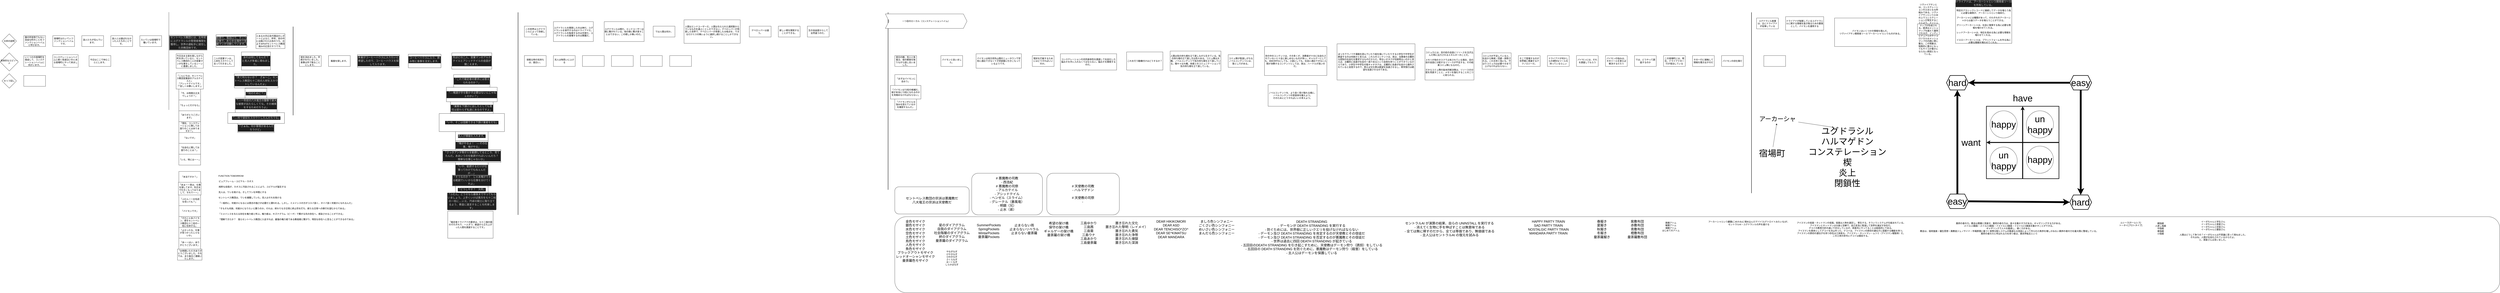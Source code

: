 <mxfile>
    <diagram id="Ex4e78yeorhTX2S8gjIM" name="ページ1">
        <mxGraphModel dx="1698" dy="2420" grid="1" gridSize="10" guides="1" tooltips="1" connect="1" arrows="1" fold="1" page="1" pageScale="1" pageWidth="827" pageHeight="1169" math="0" shadow="0">
            <root>
                <mxCell id="0"/>
                <mxCell id="1" parent="0"/>
                <mxCell id="2" value="いくつかの宿場町を経由して、コンステレーションヘイムに向かいます。" style="whiteSpace=wrap;html=1;" parent="1" vertex="1">
                    <mxGeometry x="160" y="280" width="120" height="60" as="geometry"/>
                </mxCell>
                <mxCell id="3" value="誰の所有物でもない自由な町のことをファンクションヘイムと呼びます。" style="whiteSpace=wrap;html=1;" parent="1" vertex="1">
                    <mxGeometry x="160" y="170" width="120" height="60" as="geometry"/>
                </mxCell>
                <mxCell id="4" value="宿場町はたいていファンクションヘイムです。" style="whiteSpace=wrap;html=1;" parent="1" vertex="1">
                    <mxGeometry x="320" y="170" width="120" height="60" as="geometry"/>
                </mxCell>
                <mxCell id="6" value="浪人たちが住んでいます。" style="whiteSpace=wrap;html=1;" parent="1" vertex="1">
                    <mxGeometry x="480" y="170" width="120" height="60" as="geometry"/>
                </mxCell>
                <mxCell id="7" value="浪人とは選ばれなかった人たちのことです。" style="whiteSpace=wrap;html=1;" parent="1" vertex="1">
                    <mxGeometry x="640" y="170" width="120" height="60" as="geometry"/>
                </mxCell>
                <mxCell id="8" value="たいていは宿場町で働いています。" style="whiteSpace=wrap;html=1;" parent="1" vertex="1">
                    <mxGeometry x="800" y="170" width="120" height="60" as="geometry"/>
                </mxCell>
                <mxCell id="9" value="コンステレーションヘイムに続く街道沿いのとある宿場町にやって来ました。" style="whiteSpace=wrap;html=1;" parent="1" vertex="1">
                    <mxGeometry x="320" y="275" width="140" height="70" as="geometry"/>
                </mxCell>
                <mxCell id="10" value="大枠の説明" style="rhombus;whiteSpace=wrap;html=1;" parent="1" vertex="1">
                    <mxGeometry x="40" y="160" width="80" height="80" as="geometry"/>
                </mxCell>
                <mxCell id="11" value="具体的なエピソード" style="rhombus;whiteSpace=wrap;html=1;" parent="1" vertex="1">
                    <mxGeometry x="30" y="265" width="100" height="100" as="geometry"/>
                </mxCell>
                <mxCell id="12" value="今日はここで休むことにします。" style="whiteSpace=wrap;html=1;" parent="1" vertex="1">
                    <mxGeometry x="520" y="280" width="120" height="60" as="geometry"/>
                </mxCell>
                <mxCell id="13" value="" style="endArrow=none;html=1;" parent="1" edge="1">
                    <mxGeometry width="50" height="50" relative="1" as="geometry">
                        <mxPoint x="960" y="580" as="sourcePoint"/>
                        <mxPoint x="960" y="40" as="targetPoint"/>
                        <Array as="points">
                            <mxPoint x="960" y="410"/>
                        </Array>
                    </mxGeometry>
                </mxCell>
                <mxCell id="14" value="今日泊まる宿を探しながら町を歩いていると、セントベレス教団の二人の営業マンが仕事をしているシーンに遭遇しました。" style="whiteSpace=wrap;html=1;" parent="1" vertex="1">
                    <mxGeometry x="1000" y="270" width="150" height="80" as="geometry"/>
                </mxCell>
                <mxCell id="15" value="セリフ回し" style="rhombus;whiteSpace=wrap;html=1;" parent="1" vertex="1">
                    <mxGeometry x="40" y="380" width="80" height="80" as="geometry"/>
                </mxCell>
                <mxCell id="16" value="「こんにちは、セントベレス教団営業部のアルカテイルと」&lt;br&gt;「アシッドテイルです」&lt;br&gt;「「宜しくお願いします」」" style="whiteSpace=wrap;html=1;" parent="1" vertex="1">
                    <mxGeometry x="1000" y="375" width="150" height="90" as="geometry"/>
                </mxCell>
                <mxCell id="17" value="ピュアフレーム・ユピテル・カオス" style="text;html=1;align=center;verticalAlign=middle;resizable=0;points=[];autosize=1;strokeColor=none;fillColor=none;" parent="1" vertex="1">
                    <mxGeometry x="1220" y="960" width="220" height="30" as="geometry"/>
                </mxCell>
                <mxCell id="18" value="純粋な自我が、カオスに汚染されることにより、ユピテルが誕生する" style="text;html=1;align=center;verticalAlign=middle;resizable=0;points=[];autosize=1;strokeColor=none;fillColor=none;" parent="1" vertex="1">
                    <mxGeometry x="1220" y="990" width="400" height="30" as="geometry"/>
                </mxCell>
                <mxCell id="19" value="克人は、ワシを助ける。そしてワシを仲間にする" style="text;html=1;align=center;verticalAlign=middle;resizable=0;points=[];autosize=1;strokeColor=none;fillColor=none;" parent="1" vertex="1">
                    <mxGeometry x="1220" y="1020" width="290" height="30" as="geometry"/>
                </mxCell>
                <mxCell id="20" value="セントレベス教団は、ワシを捕獲していた。克人はそれを助ける" style="text;html=1;align=center;verticalAlign=middle;resizable=0;points=[];autosize=1;strokeColor=none;fillColor=none;" parent="1" vertex="1">
                    <mxGeometry x="1222" y="1050" width="370" height="30" as="geometry"/>
                </mxCell>
                <mxCell id="21" value="FUNCTION TOMORROW" style="text;html=1;align=center;verticalAlign=middle;resizable=0;points=[];autosize=1;strokeColor=none;fillColor=none;" parent="1" vertex="1">
                    <mxGeometry x="1222" y="930" width="160" height="30" as="geometry"/>
                </mxCell>
                <mxCell id="22" value="&lt;div style=&quot;color: rgb(204, 204, 204); background-color: rgb(31, 31, 31); font-family: Consolas, &amp;quot;Courier New&amp;quot;, monospace; font-size: 14px; line-height: 19px;&quot;&gt;セントベレス教団とは、五年前にユグドラシルの管理者権限を獲得し、世界の運転手に就任した宗教団体です。&lt;/div&gt;" style="whiteSpace=wrap;html=1;" parent="1" vertex="1">
                    <mxGeometry x="962.5" y="167.5" width="207.5" height="82.5" as="geometry"/>
                </mxCell>
                <mxCell id="23" value="&lt;span style=&quot;background-color: rgb(31, 31, 31); color: rgb(204, 204, 204); font-family: Consolas, &amp;quot;Courier New&amp;quot;, monospace; font-size: 14px;&quot;&gt;街頭で、電話口で、ネット記事で、あらゆる場所で営業マンが活動しています。&lt;/span&gt;" style="whiteSpace=wrap;html=1;" parent="1" vertex="1">
                    <mxGeometry x="1220" y="165" width="170" height="70" as="geometry"/>
                </mxCell>
                <mxCell id="24" value="とある大手広告代理店のレポートによると、昨年、世の中に出稿された広告のうち、およそ30%がセントベレス教団絡みの広告だそうです。" style="whiteSpace=wrap;html=1;" parent="1" vertex="1">
                    <mxGeometry x="1440" y="158.75" width="160" height="82.5" as="geometry"/>
                </mxCell>
                <mxCell id="25" value="二人の営業マンは、人材をスカウトして去って行きました。" style="whiteSpace=wrap;html=1;" parent="1" vertex="1">
                    <mxGeometry x="1201" y="280" width="120" height="60" as="geometry"/>
                </mxCell>
                <mxCell id="26" value="「今、お時間大丈夫でしょうか？」" style="whiteSpace=wrap;html=1;" parent="1" vertex="1">
                    <mxGeometry x="1015" y="465" width="120" height="60" as="geometry"/>
                </mxCell>
                <mxCell id="27" value="「ありがとうございます」" style="whiteSpace=wrap;html=1;" parent="1" vertex="1">
                    <mxGeometry x="1015" y="585" width="120" height="60" as="geometry"/>
                </mxCell>
                <mxCell id="28" value="「現在、コンステレーションに関してお困りのことはありますか？」" style="whiteSpace=wrap;html=1;" parent="1" vertex="1">
                    <mxGeometry x="1015" y="645" width="120" height="60" as="geometry"/>
                </mxCell>
                <mxCell id="29" value="「ないです」" style="whiteSpace=wrap;html=1;" parent="1" vertex="1">
                    <mxGeometry x="1015" y="705" width="120" height="60" as="geometry"/>
                </mxCell>
                <mxCell id="30" value="「社会化に関してお困りのことは？」" style="whiteSpace=wrap;html=1;" parent="1" vertex="1">
                    <mxGeometry x="1015" y="765" width="120" height="60" as="geometry"/>
                </mxCell>
                <mxCell id="31" value="「ちょっとだけなら」" style="whiteSpace=wrap;html=1;" parent="1" vertex="1">
                    <mxGeometry x="1015" y="525" width="120" height="60" as="geometry"/>
                </mxCell>
                <mxCell id="32" value="「いえ、特にはーー」" style="whiteSpace=wrap;html=1;" parent="1" vertex="1">
                    <mxGeometry x="1015" y="825" width="120" height="60" as="geometry"/>
                </mxCell>
                <mxCell id="33" value="「本当ですか？」" style="whiteSpace=wrap;html=1;" parent="1" vertex="1">
                    <mxGeometry x="1015" y="920" width="120" height="60" as="geometry"/>
                </mxCell>
                <mxCell id="34" value="「あぁーー実は、仕事を探してます。先日まで引きこもっておりまして、それでーー」" style="whiteSpace=wrap;html=1;" parent="1" vertex="1">
                    <mxGeometry x="1012.5" y="980" width="125" height="70" as="geometry"/>
                </mxCell>
                <mxCell id="35" value="「ふむんーーお名前を伺っても？」" style="whiteSpace=wrap;html=1;" parent="1" vertex="1">
                    <mxGeometry x="1015" y="1050" width="120" height="60" as="geometry"/>
                </mxCell>
                <mxCell id="36" value="「パイモンです」" style="whiteSpace=wrap;html=1;" parent="1" vertex="1">
                    <mxGeometry x="1015" y="1109" width="120" height="60" as="geometry"/>
                </mxCell>
                <mxCell id="37" value="「それじゃあパイモン、君をセントベレス教団七十二柱の一柱に任命する」" style="whiteSpace=wrap;html=1;" parent="1" vertex="1">
                    <mxGeometry x="1015" y="1169" width="120" height="60" as="geometry"/>
                </mxCell>
                <mxCell id="38" value="「よかったな、仕事が見つかったじゃないか」" style="whiteSpace=wrap;html=1;" parent="1" vertex="1">
                    <mxGeometry x="1015" y="1229" width="120" height="60" as="geometry"/>
                </mxCell>
                <mxCell id="39" value="「あーーはい、ありがとうございます」" style="whiteSpace=wrap;html=1;" parent="1" vertex="1">
                    <mxGeometry x="1015" y="1289" width="120" height="60" as="geometry"/>
                </mxCell>
                <mxCell id="40" value="「お時間いただきありがとうございました。それでは、また後日ご連絡いたします」" style="whiteSpace=wrap;html=1;" parent="1" vertex="1">
                    <mxGeometry x="1007.5" y="1349" width="135" height="61" as="geometry"/>
                </mxCell>
                <mxCell id="42" value="" style="line;strokeWidth=2;direction=south;html=1;" parent="1" vertex="1">
                    <mxGeometry x="1640" y="120" width="10" height="490" as="geometry"/>
                </mxCell>
                <mxCell id="44" value="宿を決めました。手続きを行いました。食事は外で取ることにします。" style="whiteSpace=wrap;html=1;" parent="1" vertex="1">
                    <mxGeometry x="1680" y="280" width="120" height="60" as="geometry"/>
                </mxCell>
                <mxCell id="45" value="「一般的に、何者かになるには意志の強さが必要だと謂われる。しかし、ミメイシスの方がコスパ良く、タイパ良く何者かになれるんだ」" style="text;html=1;align=center;verticalAlign=middle;resizable=0;points=[];autosize=1;strokeColor=none;fillColor=none;" parent="1" vertex="1">
                    <mxGeometry x="1220" y="1080" width="770" height="30" as="geometry"/>
                </mxCell>
                <mxCell id="46" value="「そもそも何故、何者かになりたいと願うのか。それは、終わりなき日常に終止符を打ち、新たな日常への移行を望むからである」" style="text;html=1;align=center;verticalAlign=middle;resizable=0;points=[];autosize=1;strokeColor=none;fillColor=none;" parent="1" vertex="1">
                    <mxGeometry x="1220" y="1110" width="730" height="30" as="geometry"/>
                </mxCell>
                <mxCell id="47" value="「ミメイシスを与える存在を権力者と呼ぶ。権力者は、キズナグラム（ビーチ）で繋がる先の存在へ、感染させることができる」" style="text;html=1;align=center;verticalAlign=middle;resizable=0;points=[];autosize=1;strokeColor=none;fillColor=none;" parent="1" vertex="1">
                    <mxGeometry x="1220" y="1140" width="720" height="30" as="geometry"/>
                </mxCell>
                <mxCell id="48" value="「理解できたか？　我らセントベレス教団に入会すれば、最強の権力者である教祖様と繋がり、特別な存在へと至ることができるのである」" style="text;html=1;align=center;verticalAlign=middle;resizable=0;points=[];autosize=1;strokeColor=none;fillColor=none;" parent="1" vertex="1">
                    <mxGeometry x="1220" y="1170" width="780" height="30" as="geometry"/>
                </mxCell>
                <mxCell id="49" value="飯屋を探します。" style="whiteSpace=wrap;html=1;" parent="1" vertex="1">
                    <mxGeometry x="1840" y="280" width="120" height="60" as="geometry"/>
                </mxCell>
                <mxCell id="50" value="" style="whiteSpace=wrap;html=1;" parent="1" vertex="1">
                    <mxGeometry x="160" y="390" width="120" height="60" as="geometry"/>
                </mxCell>
                <mxCell id="51" value="&lt;div style=&quot;color: rgb(204, 204, 204); background-color: rgb(31, 31, 31); font-family: Consolas, &amp;quot;Courier New&amp;quot;, monospace; font-size: 14px; line-height: 19px;&quot;&gt;朱雀がコーヒーハウスに入りたいと希望したので、コーヒーハウスを探して入ります。&lt;/div&gt;" style="whiteSpace=wrap;html=1;" parent="1" vertex="1">
                    <mxGeometry x="2000" y="275" width="230" height="70" as="geometry"/>
                </mxCell>
                <mxCell id="53" value="「裁定者ドライアドの要求は、七十二個の国のそれぞれで、一人ずつ、絶望から立ち上がった人間を調達することです」" style="whiteSpace=wrap;html=1;" parent="1" vertex="1">
                    <mxGeometry x="2497.5" y="1139" width="250" height="150" as="geometry"/>
                </mxCell>
                <mxCell id="54" value="&lt;div style=&quot;color: rgb(204, 204, 204); background-color: rgb(31, 31, 31); font-family: Consolas, &amp;quot;Courier New&amp;quot;, monospace; font-size: 14px; line-height: 19px;&quot;&gt;あれは何してるんだ？　と克人が朱雀に尋ねました。&lt;/div&gt;" style="whiteSpace=wrap;html=1;" parent="1" vertex="1">
                    <mxGeometry x="1360" y="260" width="160" height="100" as="geometry"/>
                </mxCell>
                <mxCell id="55" value="&lt;div style=&quot;color: rgb(204, 204, 204); background-color: rgb(31, 31, 31); font-family: Consolas, &amp;quot;Courier New&amp;quot;, monospace; font-size: 14px; line-height: 19px;&quot;&gt;「見て判らないか？　ざぁ～こ。セントベレス教団七十二柱の人材をスカウトしているんだよ」&lt;/div&gt;" style="whiteSpace=wrap;html=1;" parent="1" vertex="1">
                    <mxGeometry x="1321" y="381.25" width="240" height="77.5" as="geometry"/>
                </mxCell>
                <mxCell id="56" value="&lt;div style=&quot;color: rgb(204, 204, 204); background-color: rgb(31, 31, 31); font-family: Consolas, &amp;quot;Courier New&amp;quot;, monospace; font-size: 14px; line-height: 19px;&quot;&gt;「何のために？」&lt;/div&gt;" style="whiteSpace=wrap;html=1;" parent="1" vertex="1">
                    <mxGeometry x="1380" y="460" width="120" height="60" as="geometry"/>
                </mxCell>
                <mxCell id="57" value="&#10;&lt;div style=&quot;color: rgb(204, 204, 204); background-color: rgb(31, 31, 31); font-family: Consolas, &amp;quot;Courier New&amp;quot;, monospace; font-weight: normal; font-size: 14px; line-height: 19px;&quot;&gt;&lt;div&gt;&lt;span style=&quot;color: #cccccc;&quot;&gt;「――一年前の八大竜王の襲撃で甚大な被害が出たらしくてな。その補填をするためだろうよ」&lt;/span&gt;&lt;/div&gt;&lt;/div&gt;&#10;&#10;" style="whiteSpace=wrap;html=1;" parent="1" vertex="1">
                    <mxGeometry x="1326" y="515" width="230" height="80" as="geometry"/>
                </mxCell>
                <mxCell id="58" value="&lt;div style=&quot;color: rgb(204, 204, 204); background-color: rgb(31, 31, 31); font-family: Consolas, &amp;quot;Courier New&amp;quot;, monospace; font-size: 14px; line-height: 19px;&quot;&gt;「――何で彼奴をスカウトしたんだろうな」&lt;/div&gt;" style="whiteSpace=wrap;html=1;" parent="1" vertex="1">
                    <mxGeometry x="1284.75" y="595" width="312.5" height="60" as="geometry"/>
                </mxCell>
                <mxCell id="59" value="&lt;div style=&quot;color: rgb(204, 204, 204); background-color: rgb(31, 31, 31); font-family: Consolas, &amp;quot;Courier New&amp;quot;, monospace; font-size: 14px; line-height: 19px;&quot;&gt;「さぁね。何か事情があるんだろうけど」&lt;/div&gt;" style="whiteSpace=wrap;html=1;" parent="1" vertex="1">
                    <mxGeometry x="1340" y="655" width="200" height="50" as="geometry"/>
                </mxCell>
                <mxCell id="60" value="&#10;&lt;div style=&quot;color: rgb(204, 204, 204); background-color: rgb(31, 31, 31); font-family: Consolas, &amp;quot;Courier New&amp;quot;, monospace; font-weight: normal; font-size: 14px; line-height: 19px;&quot;&gt;&lt;div&gt;&lt;span style=&quot;color: #cccccc;&quot;&gt;コーヒーハウスに入り、飲み物と食事を注文します。&lt;/span&gt;&lt;/div&gt;&lt;/div&gt;&#10;&#10;" style="whiteSpace=wrap;html=1;" parent="1" vertex="1">
                    <mxGeometry x="2280" y="272.5" width="180" height="75" as="geometry"/>
                </mxCell>
                <mxCell id="61" value="&lt;div style=&quot;color: rgb(204, 204, 204); background-color: rgb(31, 31, 31); font-family: Consolas, &amp;quot;Courier New&amp;quot;, monospace; font-size: 14px; line-height: 19px;&quot;&gt;先ほどの二人、営業マンのアルカテイルとアシッドテイルの会話が聞こえます。&lt;/div&gt;" style="whiteSpace=wrap;html=1;" parent="1" vertex="1">
                    <mxGeometry x="2520" y="265" width="220" height="90" as="geometry"/>
                </mxCell>
                <mxCell id="62" value="&lt;div style=&quot;color: rgb(204, 204, 204); background-color: rgb(31, 31, 31); font-family: Consolas, &amp;quot;Courier New&amp;quot;, monospace; font-size: 14px; line-height: 19px;&quot;&gt;「これで裁定者の要求には答えられるのか？」&lt;/div&gt;" style="whiteSpace=wrap;html=1;" parent="1" vertex="1">
                    <mxGeometry x="2530" y="385" width="200" height="70" as="geometry"/>
                </mxCell>
                <mxCell id="63" value="&lt;div style=&quot;color: rgb(204, 204, 204); background-color: rgb(31, 31, 31); font-family: Consolas, &amp;quot;Courier New&amp;quot;, monospace; font-size: 14px; line-height: 19px;&quot;&gt;「――俺達が手を動かす必要はないんじゃねぇのかい？」&lt;/div&gt;" style="whiteSpace=wrap;html=1;" parent="1" vertex="1">
                    <mxGeometry x="2490" y="455" width="280" height="80" as="geometry"/>
                </mxCell>
                <mxCell id="64" value="&lt;div style=&quot;color: rgb(204, 204, 204); background-color: rgb(31, 31, 31); font-family: Consolas, &amp;quot;Courier New&amp;quot;, monospace; font-size: 14px; line-height: 19px;&quot;&gt;「業務を下請けに出したとしても責任は変わらず私達にあるのですよ」&lt;/div&gt;" style="whiteSpace=wrap;html=1;" parent="1" vertex="1">
                    <mxGeometry x="2512.5" y="535" width="235" height="70" as="geometry"/>
                </mxCell>
                <mxCell id="65" value="&lt;div style=&quot;color: rgb(204, 204, 204); background-color: rgb(31, 31, 31); font-family: Consolas, &amp;quot;Courier New&amp;quot;, monospace; font-size: 14px; line-height: 19px;&quot;&gt;「いや、そこは信頼できる下請け業者をだな」&lt;/div&gt;" style="whiteSpace=wrap;html=1;" parent="1" vertex="1">
                    <mxGeometry x="2450" y="600" width="360" height="100" as="geometry"/>
                </mxCell>
                <mxCell id="66" value="&lt;div style=&quot;color: rgb(204, 204, 204); background-color: rgb(31, 31, 31); font-family: Consolas, &amp;quot;Courier New&amp;quot;, monospace; font-size: 14px; line-height: 19px;&quot;&gt;克人が横槍を入れます。&lt;/div&gt;" style="whiteSpace=wrap;html=1;" parent="1" vertex="1">
                    <mxGeometry x="2540" y="700" width="180" height="50" as="geometry"/>
                </mxCell>
                <mxCell id="67" value="&lt;div style=&quot;color: rgb(204, 204, 204); background-color: rgb(31, 31, 31); font-family: Consolas, &amp;quot;Courier New&amp;quot;, monospace; font-size: 14px; line-height: 19px;&quot;&gt;「俺がやるよ！　――その仕事、俺がやる」&lt;/div&gt;" style="whiteSpace=wrap;html=1;" parent="1" vertex="1">
                    <mxGeometry x="2540" y="750" width="180" height="50" as="geometry"/>
                </mxCell>
                <mxCell id="68" value="&lt;div style=&quot;color: rgb(204, 204, 204); background-color: rgb(31, 31, 31); font-family: Consolas, &amp;quot;Courier New&amp;quot;, monospace; font-size: 14px; line-height: 19px;&quot;&gt;「さっきアンタ等が人を勧誘してるところ、見てたんだ。ああいうのを勧誘すればいいんだろ？　簡単な仕事じゃないか」&lt;/div&gt;" style="whiteSpace=wrap;html=1;" parent="1" vertex="1">
                    <mxGeometry x="2470" y="800" width="320" height="70" as="geometry"/>
                </mxCell>
                <mxCell id="69" value="&lt;br&gt;&lt;div style=&quot;color: rgb(204, 204, 204); background-color: rgb(31, 31, 31); font-family: Consolas, &amp;quot;Courier New&amp;quot;, monospace; font-weight: normal; font-size: 14px; line-height: 19px;&quot;&gt;&lt;div&gt;&lt;span style=&quot;color: #cccccc;&quot;&gt;「いや、勧誘するだけが仕事ってわけでもねぇんだが……」&lt;/span&gt;&lt;/div&gt;&lt;/div&gt;" style="whiteSpace=wrap;html=1;" parent="1" vertex="1">
                    <mxGeometry x="2540" y="870" width="180" height="70" as="geometry"/>
                </mxCell>
                <mxCell id="70" value="&lt;div style=&quot;color: rgb(204, 204, 204); background-color: rgb(31, 31, 31); font-family: Consolas, &amp;quot;Courier New&amp;quot;, monospace; font-size: 14px; line-height: 19px;&quot;&gt;「そうなのか？　じゃあ俺ができる範囲でいいから仕事を分けてくれよ」&lt;/div&gt;" style="whiteSpace=wrap;html=1;" parent="1" vertex="1">
                    <mxGeometry x="2522.5" y="940" width="215" height="60" as="geometry"/>
                </mxCell>
                <mxCell id="71" value="&lt;div style=&quot;color: rgb(204, 204, 204); background-color: rgb(31, 31, 31); font-family: Consolas, &amp;quot;Courier New&amp;quot;, monospace; font-size: 14px; line-height: 19px;&quot;&gt;「どうしやす？　大将」&lt;/div&gt;" style="whiteSpace=wrap;html=1;" parent="1" vertex="1">
                    <mxGeometry x="2540" y="1000" width="180" height="40" as="geometry"/>
                </mxCell>
                <mxCell id="72" value="&lt;div style=&quot;color: rgb(204, 204, 204); background-color: rgb(31, 31, 31); font-family: Consolas, &amp;quot;Courier New&amp;quot;, monospace; font-size: 14px; line-height: 19px;&quot;&gt;「ふむん。どうせなら最後までやってもらいましょう。上手くいけば貴方を七十二柱の一柱に……いえ、円卓の騎士に取り立てるよう、教皇に進言することを約束します」&lt;/div&gt;" style="whiteSpace=wrap;html=1;" parent="1" vertex="1">
                    <mxGeometry x="2495" y="1040" width="270" height="90" as="geometry"/>
                </mxCell>
                <mxCell id="74" value="" style="line;strokeWidth=2;direction=south;html=1;" parent="1" vertex="1">
                    <mxGeometry x="2880" y="41.25" width="10" height="1118.75" as="geometry"/>
                </mxCell>
                <mxCell id="75" value="翌日の朝、克人と朱雀は、宿の朝食を取りながら話し合いました。" style="whiteSpace=wrap;html=1;" parent="1" vertex="1">
                    <mxGeometry x="4962" y="280" width="120" height="60" as="geometry"/>
                </mxCell>
                <mxCell id="76" value="ユグドラシルを開発したのは神だ。ユグドラシルを保守するのはドライアドだ。ユグドラシルを監視するのは天使だ。ユグドラシルを破壊するのは悪魔だ。" style="whiteSpace=wrap;html=1;" parent="1" vertex="1">
                    <mxGeometry x="3080" y="92.5" width="220" height="110" as="geometry"/>
                </mxCell>
                <mxCell id="77" value="この世界はユグドラシルによって存続している。" style="whiteSpace=wrap;html=1;" parent="1" vertex="1">
                    <mxGeometry x="2920" y="117.5" width="120" height="60" as="geometry"/>
                </mxCell>
                <mxCell id="78" value="夜眠る時の気持ちは、面白い。" style="whiteSpace=wrap;html=1;" parent="1" vertex="1">
                    <mxGeometry x="2920" y="280" width="120" height="60" as="geometry"/>
                </mxCell>
                <mxCell id="81" value="" style="line;strokeWidth=2;direction=south;html=1;" parent="1" vertex="1">
                    <mxGeometry x="4920" y="41.25" width="10" height="980" as="geometry"/>
                </mxCell>
                <mxCell id="82" value="では人間は何か。" style="whiteSpace=wrap;html=1;" parent="1" vertex="1">
                    <mxGeometry x="3630" y="117.5" width="120" height="60" as="geometry"/>
                </mxCell>
                <mxCell id="83" value="人間はエンドユーザーだ。人間は与えられた選択肢からマシなものを選ぶことしかできない。デベロッパーが用意した世界で、デベロッパーが用意した分岐点を、できるだけミスの無いように選択し続けることしかできない。" style="whiteSpace=wrap;html=1;" parent="1" vertex="1">
                    <mxGeometry x="3800" y="82.5" width="310" height="130" as="geometry"/>
                </mxCell>
                <mxCell id="84" value="ユグドラシルは楔だ。エンドユーザーは楔に繋がれている。他の楔に繋ぎ直すことはできない。この楔しか無いのだ。" style="whiteSpace=wrap;html=1;" parent="1" vertex="1">
                    <mxGeometry x="3360" y="92.5" width="220" height="110" as="geometry"/>
                </mxCell>
                <mxCell id="85" value="デベロッパーは違う。" style="whiteSpace=wrap;html=1;" parent="1" vertex="1">
                    <mxGeometry x="4160" y="117.5" width="120" height="60" as="geometry"/>
                </mxCell>
                <mxCell id="86" value="新しい楔を開発することができる。" style="whiteSpace=wrap;html=1;" parent="1" vertex="1">
                    <mxGeometry x="4320" y="117.5" width="120" height="60" as="geometry"/>
                </mxCell>
                <mxCell id="87" value="生の自由度からして全然違うのだ。" style="whiteSpace=wrap;html=1;" parent="1" vertex="1">
                    <mxGeometry x="4480" y="117.5" width="120" height="60" as="geometry"/>
                </mxCell>
                <mxCell id="88" value="" style="rounded=1;whiteSpace=wrap;html=1;" parent="1" vertex="1">
                    <mxGeometry x="4962" y="1170" width="8848" height="420" as="geometry"/>
                </mxCell>
                <mxCell id="89" value="金色モザイク&lt;br&gt;銀色モザイク&lt;br&gt;水色モザイク&lt;br&gt;空色モザイク&lt;br&gt;土色モザイク&lt;br&gt;鳥色モザイク&lt;br&gt;人色モザイク&lt;br&gt;魚色モザイク&lt;br&gt;ブラックアウトモザイク&lt;br&gt;レッドオーシャンモザイク&lt;br&gt;曼荼羅色モザイク" style="text;html=1;align=center;verticalAlign=middle;resizable=0;points=[];autosize=1;strokeColor=none;fillColor=none;fontSize=18;" parent="1" vertex="1">
                    <mxGeometry x="4955" y="1180" width="240" height="250" as="geometry"/>
                </mxCell>
                <mxCell id="90" value="星のダイアグラム&lt;br&gt;自我のダイアグラム&lt;br&gt;社会階層のダイアグラム&lt;br&gt;絆のダイアグラム&lt;br&gt;曼荼羅のダイアグラム" style="text;html=1;align=center;verticalAlign=middle;resizable=0;points=[];autosize=1;strokeColor=none;fillColor=none;fontSize=18;" parent="1" vertex="1">
                    <mxGeometry x="5166" y="1200" width="220" height="120" as="geometry"/>
                </mxCell>
                <mxCell id="91" value="SummerPockets&lt;br&gt;SpringPockets&lt;br&gt;WintarPockets&lt;br&gt;曼荼羅Pockets" style="text;html=1;align=center;verticalAlign=middle;resizable=0;points=[];autosize=1;strokeColor=none;fillColor=none;fontSize=18;" parent="1" vertex="1">
                    <mxGeometry x="5400" y="1200" width="160" height="100" as="geometry"/>
                </mxCell>
                <mxCell id="92" value="止まらない雨&lt;br&gt;止まらないリベラル&lt;br&gt;止まらない曼荼羅" style="text;html=1;align=center;verticalAlign=middle;resizable=0;points=[];autosize=1;strokeColor=none;fillColor=none;fontSize=18;" parent="1" vertex="1">
                    <mxGeometry x="5580" y="1200" width="190" height="80" as="geometry"/>
                </mxCell>
                <mxCell id="93" value="希望の架け橋&lt;br&gt;保守の架け橋&lt;br&gt;ギャルゲーの架け橋&lt;br&gt;曼荼羅の架け橋" style="text;html=1;align=center;verticalAlign=middle;resizable=0;points=[];autosize=1;strokeColor=none;fillColor=none;fontSize=18;" parent="1" vertex="1">
                    <mxGeometry x="5770" y="1190" width="190" height="100" as="geometry"/>
                </mxCell>
                <mxCell id="94" value="三島ゆかり&lt;br&gt;三島茜&lt;br&gt;三島葵&lt;br&gt;三島ウナ&lt;br&gt;三島あかり&lt;br&gt;三島曼荼羅" style="text;html=1;align=center;verticalAlign=middle;resizable=0;points=[];autosize=1;strokeColor=none;fillColor=none;fontSize=18;" parent="1" vertex="1">
                    <mxGeometry x="5975" y="1190" width="110" height="140" as="geometry"/>
                </mxCell>
                <mxCell id="95" value="置き忘れた文化&lt;br&gt;置き忘れた黎明（レイメイ）&lt;br&gt;置き忘れた勇気&lt;br&gt;置き忘れた浄幣&lt;br&gt;置き忘れた煉獄&lt;br&gt;置き忘れた深淵" style="text;html=1;align=center;verticalAlign=middle;resizable=0;points=[];autosize=1;strokeColor=none;fillColor=none;fontSize=18;" parent="1" vertex="1">
                    <mxGeometry x="6110" y="1190" width="260" height="140" as="geometry"/>
                </mxCell>
                <mxCell id="96" value="DEAR HIKIKOMORI&lt;br&gt;DEAR ASD&lt;br&gt;DEAR TENCHISO^ZO^&lt;br&gt;DEAR SE^KIMATSU&lt;br&gt;DEAR MANDARA" style="text;html=1;align=center;verticalAlign=middle;resizable=0;points=[];autosize=1;strokeColor=none;fillColor=none;fontSize=18;" parent="1" vertex="1">
                    <mxGeometry x="6380" y="1180" width="210" height="120" as="geometry"/>
                </mxCell>
                <mxCell id="97" value="ましろ色シンフォニー&lt;br&gt;ごくさい色シンフォニー&lt;br&gt;めいさい色シンフォニー&lt;br&gt;まんだら色シンフォニー" style="text;html=1;align=center;verticalAlign=middle;resizable=0;points=[];autosize=1;strokeColor=none;fillColor=none;fontSize=18;" parent="1" vertex="1">
                    <mxGeometry x="6626" y="1180" width="220" height="100" as="geometry"/>
                </mxCell>
                <mxCell id="98" value="DEATH STRANDING&lt;br&gt;- デーモンが DEATH STRANDING を実行する&lt;br&gt;- 防ぐためには、世界樹に正しいクエリを投げなければならない&lt;br&gt;- デーモン及び DEATH STRANDING を肯定するのが天使教とその信徒だ&lt;br&gt;- デーモン及び DEATH STRANDING を否定するのが悪魔教とその信徒だ&lt;br&gt;- 世界は過去に四回 DEATH STRANDING が起きている&lt;br&gt;- 五回目のDEATH STRANDING を引き起こすために、天使教はデーモン狩り（誘拐）をしている&lt;br&gt;- 五回目の DEATH STRANDING を防ぐために、悪魔教はデーモン狩り（殺害）をしている&lt;br&gt;- 主人公はデーモンを保護している" style="text;html=1;align=center;verticalAlign=middle;resizable=0;points=[];autosize=1;strokeColor=none;fillColor=none;fontSize=18;" parent="1" vertex="1">
                    <mxGeometry x="6860" y="1180" width="800" height="210" as="geometry"/>
                </mxCell>
                <mxCell id="99" value="セントラルAI が演算の結果、自らの UNINSTALL を実行する&lt;br&gt;- 消えてく生物に手を伸ばすことは無意味である&lt;br&gt;- 全ては無に帰すのだから、全ては等価であり、無価値である&lt;br&gt;- 主人公はセントラルAI の復元を試みる" style="text;html=1;align=center;verticalAlign=middle;resizable=0;points=[];autosize=1;strokeColor=none;fillColor=none;fontSize=18;" parent="1" vertex="1">
                    <mxGeometry x="7760" y="1190" width="520" height="100" as="geometry"/>
                </mxCell>
                <mxCell id="100" value="セントベレス教団の宗派は悪魔教だ&lt;br&gt;八大竜王の宗派は天使教だ" style="rounded=1;whiteSpace=wrap;html=1;fontSize=18;" parent="1" vertex="1">
                    <mxGeometry x="4962" y="1005" width="410" height="150" as="geometry"/>
                </mxCell>
                <mxCell id="101" value="# 悪魔教の司教&lt;br&gt;- 西浩紀&lt;br&gt;# 悪魔教の司祭&lt;br&gt;- アルカテイル&lt;br&gt;- アシッドテイル&lt;br&gt;- ヘンゼル（スライム）&lt;br&gt;- グレーテル（暴風竜）&lt;br&gt;- 明鏡（兄）&lt;br&gt;- 止水（弟）" style="rounded=1;whiteSpace=wrap;html=1;fontSize=18;" parent="1" vertex="1">
                    <mxGeometry x="5386" y="930" width="390" height="230" as="geometry"/>
                </mxCell>
                <mxCell id="102" value="# 天使教の司教&lt;br&gt;- ハルマゲドン&lt;br&gt;&lt;br&gt;# 天使教の司祭&lt;br&gt;-&amp;nbsp;" style="rounded=1;whiteSpace=wrap;html=1;fontSize=18;" parent="1" vertex="1">
                    <mxGeometry x="5800" y="930" width="400" height="230" as="geometry"/>
                </mxCell>
                <mxCell id="103" value="HAPPY PARTY TRAIN&lt;br&gt;SAD PARTY TRAIN&lt;br&gt;NOSTALGIC PARTY TRAIN&lt;br&gt;MANDARA PARTY TRAIN" style="text;html=1;align=center;verticalAlign=middle;resizable=0;points=[];autosize=1;strokeColor=none;fillColor=none;fontSize=18;" parent="1" vertex="1">
                    <mxGeometry x="8440" y="1180" width="250" height="100" as="geometry"/>
                </mxCell>
                <mxCell id="104" value="春擬き&lt;br&gt;夏擬き&lt;br&gt;秋擬き&lt;br&gt;冬擬き&lt;br&gt;曼荼羅擬き" style="text;html=1;align=center;verticalAlign=middle;resizable=0;points=[];autosize=1;strokeColor=none;fillColor=none;fontSize=18;" parent="1" vertex="1">
                    <mxGeometry x="8805" y="1180" width="110" height="120" as="geometry"/>
                </mxCell>
                <mxCell id="105" value="紫敷布団&lt;br&gt;赤敷布団&lt;br&gt;青敷布団&lt;br&gt;橙敷布団&lt;br&gt;曼荼羅敷布団" style="text;html=1;align=center;verticalAlign=middle;resizable=0;points=[];autosize=1;strokeColor=none;fillColor=none;fontSize=18;" parent="1" vertex="1">
                    <mxGeometry x="8990" y="1180" width="130" height="120" as="geometry"/>
                </mxCell>
                <mxCell id="106" value="「まずはパイモンに会おう」" style="whiteSpace=wrap;html=1;" parent="1" vertex="1">
                    <mxGeometry x="4962" y="385" width="120" height="60" as="geometry"/>
                </mxCell>
                <mxCell id="107" value="一つ目のローカル（コンステレーションヘイム）" style="shape=step;perimeter=stepPerimeter;whiteSpace=wrap;html=1;fixedSize=1;" parent="1" vertex="1">
                    <mxGeometry x="4910" y="50" width="450" height="80" as="geometry"/>
                </mxCell>
                <mxCell id="108" value="「パイモンは72柱の候補だ。彼が本当に72柱になれるのかを見極めなければならない」" style="whiteSpace=wrap;html=1;" parent="1" vertex="1">
                    <mxGeometry x="4938" y="445" width="168" height="75" as="geometry"/>
                </mxCell>
                <mxCell id="109" value="「パイモンがどんな悩みを抱えているかを確認するんだ」" style="whiteSpace=wrap;html=1;" parent="1" vertex="1">
                    <mxGeometry x="4962" y="520" width="120" height="60" as="geometry"/>
                </mxCell>
                <mxCell id="110" value="パイモンと会いました。" style="whiteSpace=wrap;html=1;" parent="1" vertex="1">
                    <mxGeometry x="5216" y="280" width="120" height="60" as="geometry"/>
                </mxCell>
                <mxCell id="112" value="パイモンは地方郊外山間のニュータウンで学校に適応できなくて子供部屋に引きこもっているようです。" style="whiteSpace=wrap;html=1;" parent="1" vertex="1">
                    <mxGeometry x="5410" y="270" width="250" height="80" as="geometry"/>
                </mxCell>
                <mxCell id="114" value="現状を打破するためにはどうすればいいのか。" style="whiteSpace=wrap;html=1;" parent="1" vertex="1">
                    <mxGeometry x="5720" y="280" width="120" height="60" as="geometry"/>
                </mxCell>
                <mxCell id="115" value="コンステレーションの共同身体性を調達して社会化した脳みそを手に入れなくてはならない。脳みそを開発するのだ。" style="whiteSpace=wrap;html=1;" parent="1" vertex="1">
                    <mxGeometry x="5875" y="270" width="310" height="90" as="geometry"/>
                </mxCell>
                <mxCell id="117" value="これを行う動機付けはどうするか？" style="whiteSpace=wrap;html=1;" parent="1" vertex="1">
                    <mxGeometry x="6240" y="260" width="200" height="100" as="geometry"/>
                </mxCell>
                <mxCell id="118" value="世の中のコンテンツは、その多くが、消費者が十分に社会化されていないと十全に楽しめないものが多い。ギャルゲーにしても、MMORPGにしても、小説にしても、社会に適応できない人間が消費するコンテンツとしては、実は、ハードルが高いのだ。" style="whiteSpace=wrap;html=1;" parent="1" vertex="1">
                    <mxGeometry x="7000" y="230" width="344" height="160" as="geometry"/>
                </mxCell>
                <mxCell id="119" value="ぼっちでラノベや漫画を読んでいたり絵を描いていたりする小学生や中学生が絶望するのは何故かと言えば、これらのコンテンツは、実は、当事者の主観的な認知の社会化を要求するものだからだ。明るいオタクが何故明るいのかと言えば、主観的に自身が社会の一員であるという自覚を持つことができているからであり、小学生や中学生の陰キャオタクは、主観的に自身が社会から疎外されていると自覚するので、例えば文化祭は絶望を加速させるし、修学旅行は絶望を加速させるのである。" style="whiteSpace=wrap;html=1;" parent="1" vertex="1">
                    <mxGeometry x="7400" y="215" width="430" height="200" as="geometry"/>
                </mxCell>
                <mxCell id="120" value="鉄腕アトム&lt;br&gt;敏腕アトム&lt;br&gt;辣腕アトム&lt;br&gt;はじめてのアトム" style="text;html=1;align=center;verticalAlign=middle;resizable=0;points=[];autosize=1;strokeColor=none;fillColor=none;" parent="1" vertex="1">
                    <mxGeometry x="9180" y="1190" width="120" height="70" as="geometry"/>
                </mxCell>
                <mxCell id="122" value="アーカーシャという顳顬(こめかみ)に埋め込んだデバイス(デトロイトみたいな)が、&lt;br&gt;セントラルAI・ユグドラシルの声を届ける" style="text;html=1;align=center;verticalAlign=middle;resizable=0;points=[];autosize=1;strokeColor=none;fillColor=none;" parent="1" vertex="1">
                    <mxGeometry x="9435" y="1185" width="470" height="40" as="geometry"/>
                </mxCell>
                <mxCell id="123" value="アイスマンの仮面・ホットマンの仮面。仮面は人物を選定し、寄生する。そういうシステムが仕組まれている。&lt;br&gt;アイスマンとホットマンは分身と空蝉で、自己言及に耽溺して世界を滅ぼす存在だ。&lt;br&gt;デコイの教育方針の違いで対立しているが、両者共にやってることは結局同じである。&lt;br&gt;アイスマンを素体としてデコイを沢山作った。デコイは、アイスマンの原初の遺伝子に屈服する機能を持つ。&lt;br&gt;アイスマンの原初の遺伝子を持つ存在は三体居る。アイスマン・ホットマン・ムツミ（アイスマン複製体）だ。&lt;br&gt;この三体の命令にデコイは服従する。" style="text;html=1;align=center;verticalAlign=middle;resizable=0;points=[];autosize=1;strokeColor=none;fillColor=none;" parent="1" vertex="1">
                    <mxGeometry x="9924" y="1190" width="620" height="100" as="geometry"/>
                </mxCell>
                <mxCell id="124" value="異邦の者の力。教会は悪魔と見做す。異邦の者の力は、島々を動かす力がある。ギャザリングする力がある。&lt;br&gt;メイル1.0諸島・メイル2.0諸島・フメイル1.0諸島・フメイル2.0諸島を動かすことができる。&lt;br&gt;ギャザリングで人々を動員し、導く力がある。&lt;br&gt;教会は、弱肉強食・優生思想・異教徒ジェノサイド・市場原理に基づく貨幣分配システムの敬虔なる信徒によって作られた秩序を壊しかねない異邦の者の力を最大限に警戒している。&lt;br&gt;異邦の者の力と呼ばれる力を持つ者は、異世界転生という" style="text;html=1;align=center;verticalAlign=middle;resizable=0;points=[];autosize=1;strokeColor=none;fillColor=none;" parent="1" vertex="1">
                    <mxGeometry x="10600" y="1190" width="1010" height="90" as="geometry"/>
                </mxCell>
                <mxCell id="125" value="ムレース[ホームレス]&lt;br&gt;トータイ[プロトタイプ]" style="text;html=1;align=center;verticalAlign=middle;resizable=0;points=[];autosize=1;strokeColor=none;fillColor=none;" parent="1" vertex="1">
                    <mxGeometry x="11700" y="1190" width="150" height="40" as="geometry"/>
                </mxCell>
                <mxCell id="126" value="親指姫&lt;br&gt;人差し指姫&lt;br&gt;中指姫&lt;br&gt;薬指姫&lt;br&gt;小指姫" style="text;html=1;align=center;verticalAlign=middle;resizable=0;points=[];autosize=1;strokeColor=none;fillColor=none;" parent="1" vertex="1">
                    <mxGeometry x="11900" y="1190" width="80" height="90" as="geometry"/>
                </mxCell>
                <mxCell id="127" value="イーダちゃんと学生さん&lt;br&gt;イーダちゃんと惑星さん&lt;br&gt;イーダちゃんと初音さん&lt;br&gt;イーダちゃんと鏡音さん&lt;br&gt;&lt;br&gt;&lt;span style=&quot;background-color: initial;&quot;&gt;人間はどうして争うの？&lt;/span&gt;&lt;span style=&quot;background-color: initial;&quot;&gt;イーダちゃんは不思議に思って尋ねました。&lt;br&gt;&lt;/span&gt;&lt;span style=&quot;background-color: initial;&quot;&gt;それはね、人間が社会化されているからだよ。&lt;br&gt;&lt;/span&gt;&lt;span style=&quot;background-color: initial;&quot;&gt;と、惑星さんは言いました。&lt;/span&gt;&lt;span style=&quot;background-color: initial;&quot;&gt;&lt;br&gt;&lt;/span&gt;&lt;br/&gt;" style="text;html=1;align=center;verticalAlign=middle;resizable=0;points=[];autosize=1;strokeColor=none;fillColor=none;" parent="1" vertex="1">
                    <mxGeometry x="12030" y="1185" width="400" height="140" as="geometry"/>
                </mxCell>
                <mxCell id="129" value="コミュ力が不足していると、社会から無視・回避・排除される。これを防ぐ為にも、やはりコミュ力は必要十分まで上げなければならない。" style="whiteSpace=wrap;html=1;" parent="1" vertex="1">
                    <mxGeometry x="8200" y="265" width="160" height="90" as="geometry"/>
                </mxCell>
                <mxCell id="130" value="&lt;p&gt;コミュ力とは、目の前の会話にリソースを注ぎ込んだ時に出力されるエネルギーのことだ。&lt;/p&gt;&lt;p&gt;メモリが他のタスクで占有されている場合、目の前の会話に分配するリソースが不足する。その結果コミュ障になるのだ。&lt;/p&gt;&lt;p&gt;だからコミュ障の抜本的解決策は、リソースの分配を見直すことと、メモリを強化することの二つに絞られる。&lt;/p&gt;" style="whiteSpace=wrap;html=1;" parent="1" vertex="1">
                    <mxGeometry x="7885" y="235" width="270" height="180" as="geometry"/>
                </mxCell>
                <mxCell id="131" value="人間は気の持ち様を立て直しながら生きている。気の持ち様の立て直し方は色々ある。コミュ障は大概、ノベルコンテンツで気の持ち様を立て直している。陽キャは大概、他者とのコミュニケーションで気の持ち様を立て直している。" style="whiteSpace=wrap;html=1;" parent="1" vertex="1">
                    <mxGeometry x="6480" y="255" width="280" height="110" as="geometry"/>
                </mxCell>
                <mxCell id="132" value="コミュ障が耽溺しがちなノベルコンテンツには、落とし穴がある。" style="whiteSpace=wrap;html=1;" parent="1" vertex="1">
                    <mxGeometry x="6800" y="275" width="140" height="70" as="geometry"/>
                </mxCell>
                <mxCell id="133" value="そこで登場するのが世界樹に関連するテクノロジーだ。" style="whiteSpace=wrap;html=1;" parent="1" vertex="1">
                    <mxGeometry x="8400" y="280" width="120" height="60" as="geometry"/>
                </mxCell>
                <mxCell id="134" value="&lt;div style=&quot;color: rgb(204, 204, 204); background-color: rgb(31, 31, 31); font-family: Consolas, &amp;quot;Courier New&amp;quot;, monospace; font-size: 14px; line-height: 19px;&quot;&gt;ドライアドは、アーカーシャという開発者ツールを所有している。&lt;/div&gt;&lt;p&gt;特定のアカシックレコードに接続してデータを喰らう為に必要な媒質が、アーカーシャという端末だ。&lt;/p&gt;&lt;p&gt;アーカーシャには種類があって、それぞれのアーカーシャからは違うデータを喰らうことができる。&lt;/p&gt;&lt;p&gt;グリーンアーカーシャは、社会に復帰する為に必要な情報を喰わせてくれる。&lt;/p&gt;&lt;p&gt;レッドアーカーシャは、地位を高める為に必要な情報を喰わせてくれる。&lt;/p&gt;&lt;p&gt;イエローアーカーシャは、プラットフォームを作る為に必要な情報を喰わせてくれる。&lt;/p&gt;" style="whiteSpace=wrap;html=1;" parent="1" vertex="1">
                    <mxGeometry x="10810" y="-12.5" width="310" height="225" as="geometry"/>
                </mxCell>
                <mxCell id="135" value="克人は物思いにふける" style="whiteSpace=wrap;html=1;" parent="1" vertex="1">
                    <mxGeometry x="3080" y="280" width="120" height="60" as="geometry"/>
                </mxCell>
                <mxCell id="136" value="" style="whiteSpace=wrap;html=1;" parent="1" vertex="1">
                    <mxGeometry x="3240" y="280" width="120" height="60" as="geometry"/>
                </mxCell>
                <mxCell id="137" value="ユグドラシル&lt;br style=&quot;font-size: 48px;&quot;&gt;ハルマゲドン&lt;br style=&quot;font-size: 48px;&quot;&gt;コンステレーション&lt;br style=&quot;font-size: 48px;&quot;&gt;楔&lt;br style=&quot;font-size: 48px;&quot;&gt;炎上&lt;br style=&quot;font-size: 48px;&quot;&gt;閉鎖性&lt;br style=&quot;font-size: 48px;&quot;&gt;" style="text;html=1;align=center;verticalAlign=middle;resizable=0;points=[];autosize=1;strokeColor=none;fillColor=none;fontSize=48;" parent="1" vertex="1">
                    <mxGeometry x="9983" y="661.25" width="460" height="360" as="geometry"/>
                </mxCell>
                <mxCell id="138" value="" style="whiteSpace=wrap;html=1;" parent="1" vertex="1">
                    <mxGeometry x="3400" y="280" width="120" height="60" as="geometry"/>
                </mxCell>
                <mxCell id="147" style="edgeStyle=none;html=1;fontSize=34;" parent="1" source="139" target="145" edge="1">
                    <mxGeometry relative="1" as="geometry"/>
                </mxCell>
                <mxCell id="139" value="宿場町" style="text;html=1;align=center;verticalAlign=middle;resizable=0;points=[];autosize=1;strokeColor=none;fillColor=none;fontSize=48;" parent="1" vertex="1">
                    <mxGeometry x="9713" y="785" width="170" height="70" as="geometry"/>
                </mxCell>
                <mxCell id="140" value="" style="whiteSpace=wrap;html=1;" parent="1" vertex="1">
                    <mxGeometry x="3560" y="280" width="120" height="60" as="geometry"/>
                </mxCell>
                <mxCell id="141" value="" style="whiteSpace=wrap;html=1;" parent="1" vertex="1">
                    <mxGeometry x="3721" y="280" width="120" height="60" as="geometry"/>
                </mxCell>
                <mxCell id="143" value="" style="line;strokeWidth=2;direction=south;html=1;" parent="1" vertex="1">
                    <mxGeometry x="9680" y="41.25" width="10" height="998.75" as="geometry"/>
                </mxCell>
                <mxCell id="146" style="edgeStyle=none;html=1;entryX=0.337;entryY=0.042;entryDx=0;entryDy=0;entryPerimeter=0;fontSize=34;" parent="1" source="145" target="137" edge="1">
                    <mxGeometry relative="1" as="geometry"/>
                </mxCell>
                <mxCell id="145" value="アーカーシャ" style="text;html=1;align=center;verticalAlign=middle;resizable=0;points=[];autosize=1;strokeColor=none;fillColor=none;fontSize=34;" parent="1" vertex="1">
                    <mxGeometry x="9713" y="605" width="230" height="50" as="geometry"/>
                </mxCell>
                <mxCell id="148" value="" style="whiteSpace=wrap;html=1;fontSize=12;" parent="1" vertex="1">
                    <mxGeometry x="9753" y="280" width="120" height="60" as="geometry"/>
                </mxCell>
                <mxCell id="149" value="ユグドラシル産業は、主にドライアドが従事している" style="whiteSpace=wrap;html=1;fontSize=12;" parent="1" vertex="1">
                    <mxGeometry x="9713" y="72.5" width="120" height="60" as="geometry"/>
                </mxCell>
                <mxCell id="150" value="ドライアドが秘匿しているユグドラシルに関する情報を抜き取るための要員として、パイモンを運用する" style="whiteSpace=wrap;html=1;fontSize=12;" parent="1" vertex="1">
                    <mxGeometry x="9873" y="65" width="210" height="75" as="geometry"/>
                </mxCell>
                <mxCell id="151" value="パイモンはいくつかの情報を掴んだ。&lt;br&gt;リヴァイアサン開発者ツール”アーカーシャ”というものがある。&lt;br&gt;" style="whiteSpace=wrap;html=1;fontSize=12;" parent="1" vertex="1">
                    <mxGeometry x="10143" y="72.5" width="397" height="157.5" as="geometry"/>
                </mxCell>
                <mxCell id="153" value="ドライアドが何かしらの便利なツールを持っているらしい" style="whiteSpace=wrap;html=1;fontSize=12;" parent="1" vertex="1">
                    <mxGeometry x="8560" y="280" width="120" height="60" as="geometry"/>
                </mxCell>
                <mxCell id="154" value="パイモンには、それを調査してもらう" style="whiteSpace=wrap;html=1;fontSize=12;" parent="1" vertex="1">
                    <mxGeometry x="8720" y="280" width="120" height="60" as="geometry"/>
                </mxCell>
                <mxCell id="155" value="パイモンの悩みは、そのツールを使えば解決するだろう" style="whiteSpace=wrap;html=1;fontSize=12;" parent="1" vertex="1">
                    <mxGeometry x="8880" y="280" width="120" height="60" as="geometry"/>
                </mxCell>
                <mxCell id="156" value="では、どうやって調査するのか" style="whiteSpace=wrap;html=1;fontSize=12;" parent="1" vertex="1">
                    <mxGeometry x="9040" y="280" width="120" height="60" as="geometry"/>
                </mxCell>
                <mxCell id="157" value="この宿場町には、現在、ドライアドの一行が宿泊している" style="whiteSpace=wrap;html=1;fontSize=12;" parent="1" vertex="1">
                    <mxGeometry x="9200" y="280" width="120" height="60" as="geometry"/>
                </mxCell>
                <mxCell id="158" value="その一行に接触して情報を聞き出すのだ" style="whiteSpace=wrap;html=1;fontSize=12;" parent="1" vertex="1">
                    <mxGeometry x="9360" y="280" width="120" height="60" as="geometry"/>
                </mxCell>
                <mxCell id="159" value="パイモンの初仕事だ" style="whiteSpace=wrap;html=1;fontSize=12;" parent="1" vertex="1">
                    <mxGeometry x="9520" y="280" width="120" height="60" as="geometry"/>
                </mxCell>
                <mxCell id="160" value="やなぎなぎ&lt;br&gt;けやきなぎ&lt;br&gt;ひのきなぎ&lt;br&gt;さくらなぎ&lt;br&gt;おーくなぎ&lt;br&gt;しらかばなぎ" style="text;html=1;align=center;verticalAlign=middle;resizable=0;points=[];autosize=1;strokeColor=none;fillColor=none;" parent="1" vertex="1">
                    <mxGeometry x="5226" y="1349" width="100" height="100" as="geometry"/>
                </mxCell>
                <mxCell id="161" value="ノベルコンテンツを、より良く受け取れる様に、ノベルコンテンツの受容体を鍛えよう。&lt;br&gt;そのためにどうすればいいか考えよう。" style="whiteSpace=wrap;html=1;" parent="1" vertex="1">
                    <mxGeometry x="7020" y="440" width="270" height="120" as="geometry"/>
                </mxCell>
                <mxCell id="162" value="リヴァイアサンとは、コンステレーションの土台となる枠組みである。リヴァイアサンという土台の上でコンステレーションが発生することにより、メッシュマップが形成される。経済はメッシュマップを越えて運用されるが、インディビデュアルのサイコロジカルはメッシュマップの内側に閉じ籠る。この現象は、物質的に豊かになってもサイコが豊かにならない原因となっている。" style="whiteSpace=wrap;html=1;" parent="1" vertex="1">
                    <mxGeometry x="10600" y="105" width="120" height="60" as="geometry"/>
                </mxCell>
                <mxCell id="163" value="" style="rounded=0;whiteSpace=wrap;html=1;strokeWidth=3;" vertex="1" parent="1">
                    <mxGeometry x="10980" y="560" width="400" height="400" as="geometry"/>
                </mxCell>
                <mxCell id="166" value="" style="endArrow=none;startArrow=classic;html=1;entryX=1;entryY=0.5;entryDx=0;entryDy=0;exitX=0;exitY=0.5;exitDx=0;exitDy=0;strokeWidth=5;startFill=1;endFill=0;" edge="1" parent="1" source="163" target="163">
                    <mxGeometry width="50" height="50" relative="1" as="geometry">
                        <mxPoint x="11010" y="610" as="sourcePoint"/>
                        <mxPoint x="11060" y="560" as="targetPoint"/>
                    </mxGeometry>
                </mxCell>
                <mxCell id="167" value="" style="endArrow=classic;startArrow=none;html=1;entryX=0.5;entryY=0;entryDx=0;entryDy=0;exitX=0.5;exitY=1;exitDx=0;exitDy=0;strokeWidth=5;startFill=0;" edge="1" parent="1" source="163" target="163">
                    <mxGeometry width="50" height="50" relative="1" as="geometry">
                        <mxPoint x="11010" y="610" as="sourcePoint"/>
                        <mxPoint x="11060" y="560" as="targetPoint"/>
                    </mxGeometry>
                </mxCell>
                <mxCell id="168" value="want" style="text;html=1;align=center;verticalAlign=middle;resizable=0;points=[];autosize=1;strokeColor=none;fillColor=none;fontSize=50;" vertex="1" parent="1">
                    <mxGeometry x="10830" y="725" width="130" height="70" as="geometry"/>
                </mxCell>
                <mxCell id="169" value="have" style="text;html=1;align=center;verticalAlign=middle;resizable=0;points=[];autosize=1;strokeColor=none;fillColor=none;fontSize=50;rounded=0;" vertex="1" parent="1">
                    <mxGeometry x="11115" y="480" width="130" height="70" as="geometry"/>
                </mxCell>
                <mxCell id="170" value="happy" style="ellipse;whiteSpace=wrap;html=1;fontSize=50;" vertex="1" parent="1">
                    <mxGeometry x="11000" y="585" width="150" height="150" as="geometry"/>
                </mxCell>
                <mxCell id="171" value="happy" style="ellipse;whiteSpace=wrap;html=1;fontSize=50;" vertex="1" parent="1">
                    <mxGeometry x="11200" y="780" width="150" height="150" as="geometry"/>
                </mxCell>
                <mxCell id="172" value="un&lt;br&gt;happy" style="ellipse;whiteSpace=wrap;html=1;fontSize=50;" vertex="1" parent="1">
                    <mxGeometry x="11200" y="585" width="150" height="150" as="geometry"/>
                </mxCell>
                <mxCell id="173" value="un&lt;br&gt;happy" style="ellipse;whiteSpace=wrap;html=1;fontSize=50;" vertex="1" parent="1">
                    <mxGeometry x="11000" y="785" width="150" height="150" as="geometry"/>
                </mxCell>
                <mxCell id="174" value="" style="endArrow=classic;html=1;fontSize=50;strokeWidth=10;entryX=1;entryY=0.5;entryDx=0;entryDy=0;exitX=0;exitY=0.5;exitDx=0;exitDy=0;" edge="1" parent="1" source="178" target="176">
                    <mxGeometry width="50" height="50" relative="1" as="geometry">
                        <mxPoint x="11420" y="430" as="sourcePoint"/>
                        <mxPoint x="10940" y="420" as="targetPoint"/>
                    </mxGeometry>
                </mxCell>
                <mxCell id="175" value="" style="endArrow=classic;html=1;fontSize=50;strokeWidth=10;exitX=1;exitY=0.5;exitDx=0;exitDy=0;entryX=0;entryY=0.5;entryDx=0;entryDy=0;" edge="1" parent="1" source="179" target="177">
                    <mxGeometry width="50" height="50" relative="1" as="geometry">
                        <mxPoint x="10940" y="1063.89" as="sourcePoint"/>
                        <mxPoint x="11380" y="1063.89" as="targetPoint"/>
                    </mxGeometry>
                </mxCell>
                <mxCell id="176" value="hard" style="shape=hexagon;perimeter=hexagonPerimeter2;whiteSpace=wrap;html=1;fixedSize=1;strokeWidth=3;fontSize=50;" vertex="1" parent="1">
                    <mxGeometry x="10760" y="390" width="120" height="80" as="geometry"/>
                </mxCell>
                <mxCell id="177" value="hard" style="shape=hexagon;perimeter=hexagonPerimeter2;whiteSpace=wrap;html=1;fixedSize=1;strokeWidth=3;fontSize=50;" vertex="1" parent="1">
                    <mxGeometry x="11440" y="1050" width="120" height="80" as="geometry"/>
                </mxCell>
                <mxCell id="178" value="easy" style="shape=hexagon;perimeter=hexagonPerimeter2;whiteSpace=wrap;html=1;fixedSize=1;strokeWidth=3;fontSize=50;" vertex="1" parent="1">
                    <mxGeometry x="11440" y="390" width="120" height="80" as="geometry"/>
                </mxCell>
                <mxCell id="179" value="easy" style="shape=hexagon;perimeter=hexagonPerimeter2;whiteSpace=wrap;html=1;fixedSize=1;strokeWidth=3;fontSize=50;" vertex="1" parent="1">
                    <mxGeometry x="10760" y="1045" width="120" height="80" as="geometry"/>
                </mxCell>
                <mxCell id="180" value="" style="endArrow=classic;html=1;fontSize=50;strokeWidth=10;exitX=0.5;exitY=0;exitDx=0;exitDy=0;entryX=0.5;entryY=1;entryDx=0;entryDy=0;" edge="1" parent="1" source="179" target="176">
                    <mxGeometry width="50" height="50" relative="1" as="geometry">
                        <mxPoint x="11325" y="550" as="sourcePoint"/>
                        <mxPoint x="10885" y="550" as="targetPoint"/>
                    </mxGeometry>
                </mxCell>
                <mxCell id="181" value="" style="endArrow=classic;html=1;fontSize=50;strokeWidth=10;exitX=0.5;exitY=1;exitDx=0;exitDy=0;entryX=0.5;entryY=0;entryDx=0;entryDy=0;" edge="1" parent="1" source="178" target="177">
                    <mxGeometry width="50" height="50" relative="1" as="geometry">
                        <mxPoint x="12020" y="520" as="sourcePoint"/>
                        <mxPoint x="11460" y="525" as="targetPoint"/>
                    </mxGeometry>
                </mxCell>
            </root>
        </mxGraphModel>
    </diagram>
</mxfile>